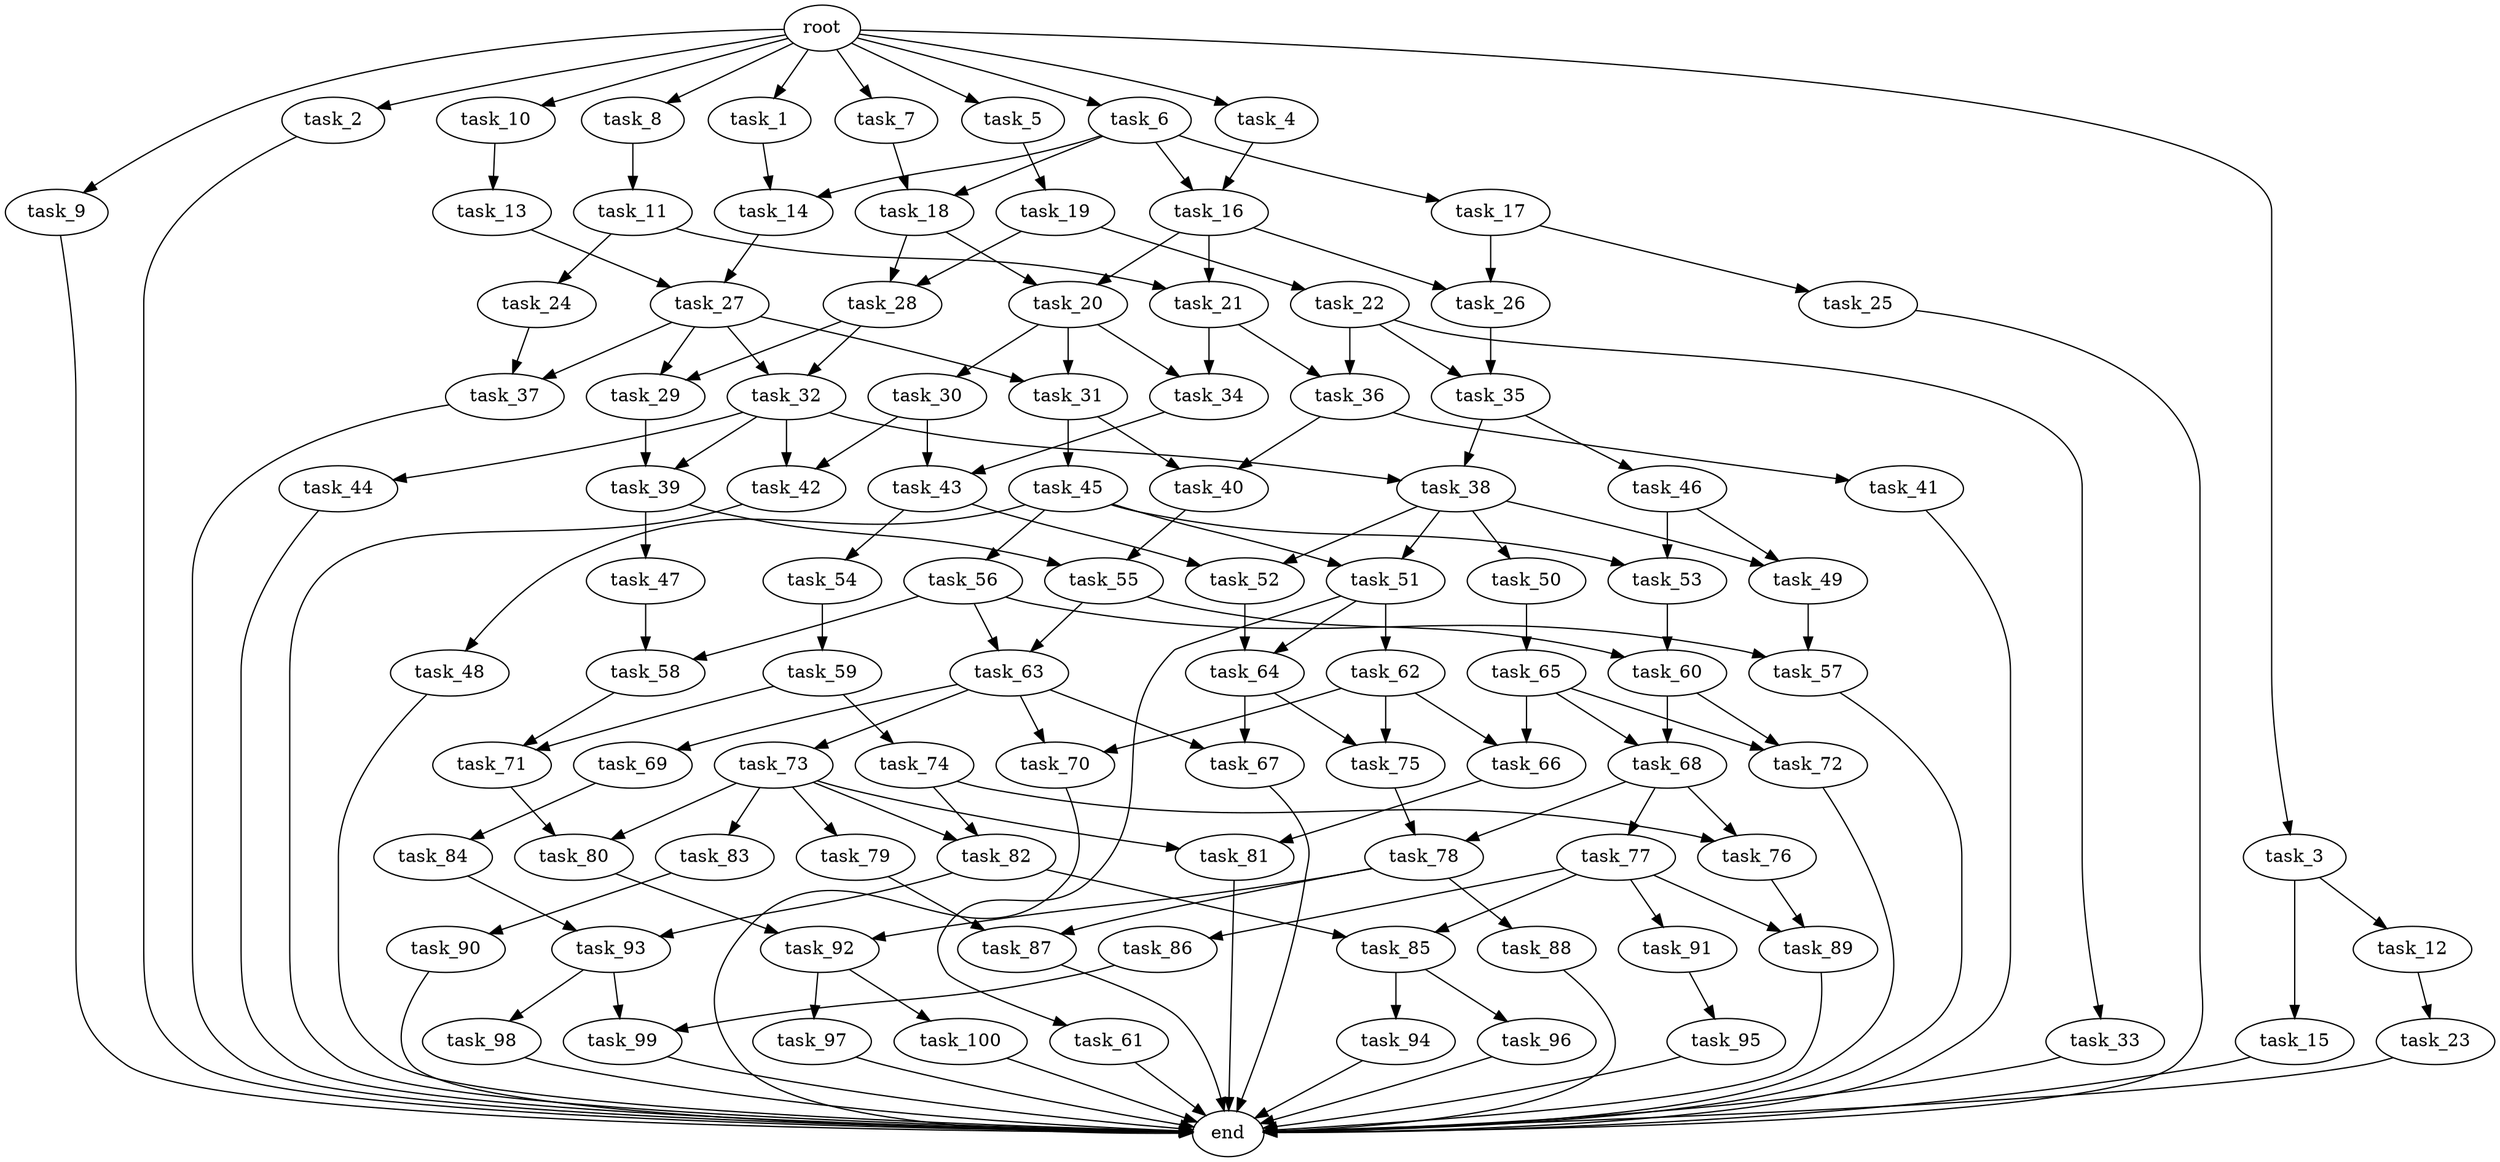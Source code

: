 digraph G {
  task_13 [size="2.770759e+09"];
  task_10 [size="2.209045e+09"];
  task_84 [size="2.842381e+09"];
  task_54 [size="1.756338e+09"];
  task_50 [size="4.054592e+09"];
  task_58 [size="3.218292e+09"];
  task_14 [size="1.233672e+09"];
  root [size="0.000000e+00"];
  task_68 [size="1.190109e+09"];
  task_15 [size="4.616996e+09"];
  task_1 [size="1.330561e+09"];
  task_82 [size="2.396447e+09"];
  task_35 [size="3.682613e+09"];
  task_17 [size="1.349013e+08"];
  task_79 [size="3.320235e+09"];
  task_24 [size="2.842792e+09"];
  task_7 [size="1.922323e+09"];
  task_37 [size="7.187677e+08"];
  task_69 [size="3.683975e+08"];
  task_87 [size="5.745094e+08"];
  task_16 [size="4.283888e+09"];
  task_25 [size="2.984999e+09"];
  task_22 [size="5.307357e+08"];
  task_99 [size="2.714165e+09"];
  task_9 [size="3.913840e+09"];
  task_12 [size="3.804309e+08"];
  task_38 [size="4.022137e+09"];
  task_8 [size="1.418043e+09"];
  task_62 [size="1.536305e+09"];
  task_93 [size="3.335053e+09"];
  task_48 [size="1.084736e+09"];
  task_20 [size="4.951183e+08"];
  task_65 [size="2.390833e+09"];
  task_41 [size="1.587210e+08"];
  task_2 [size="1.219227e+08"];
  task_85 [size="1.201915e+09"];
  task_33 [size="1.443901e+09"];
  task_43 [size="3.270918e+09"];
  task_52 [size="1.006477e+09"];
  task_56 [size="4.680237e+08"];
  task_98 [size="3.814875e+09"];
  task_90 [size="2.738729e+09"];
  task_5 [size="1.029348e+09"];
  task_29 [size="3.057275e+09"];
  task_44 [size="2.945534e+09"];
  task_59 [size="2.799772e+09"];
  task_26 [size="4.391138e+08"];
  task_67 [size="1.600363e+09"];
  task_34 [size="6.058750e+08"];
  task_23 [size="1.905543e+09"];
  task_42 [size="4.126991e+09"];
  task_80 [size="2.291393e+09"];
  task_31 [size="4.492593e+09"];
  task_36 [size="4.891983e+09"];
  task_3 [size="1.122582e+09"];
  task_94 [size="1.158016e+09"];
  task_19 [size="3.332353e+09"];
  task_92 [size="1.316119e+08"];
  task_91 [size="4.899726e+09"];
  task_66 [size="1.429088e+09"];
  task_81 [size="2.768153e+09"];
  task_40 [size="5.987637e+08"];
  task_55 [size="4.579679e+09"];
  task_73 [size="4.947033e+09"];
  task_51 [size="2.136427e+09"];
  task_45 [size="2.386076e+09"];
  task_39 [size="2.922940e+09"];
  task_74 [size="2.594046e+09"];
  task_63 [size="3.929932e+09"];
  task_61 [size="1.572657e+09"];
  task_46 [size="2.011477e+09"];
  task_70 [size="3.004917e+09"];
  task_30 [size="3.774834e+09"];
  task_6 [size="1.323272e+09"];
  task_77 [size="1.593727e+09"];
  task_95 [size="3.864369e+09"];
  task_4 [size="9.619046e+07"];
  task_21 [size="2.462950e+09"];
  task_72 [size="2.959457e+09"];
  task_75 [size="9.575886e+08"];
  task_78 [size="1.322456e+08"];
  task_88 [size="3.513175e+09"];
  task_28 [size="6.707039e+07"];
  task_86 [size="9.291856e+08"];
  task_32 [size="4.695955e+09"];
  task_97 [size="8.293538e+08"];
  task_47 [size="1.060692e+09"];
  end [size="0.000000e+00"];
  task_71 [size="4.786252e+09"];
  task_89 [size="1.756673e+09"];
  task_49 [size="9.753639e+07"];
  task_53 [size="4.018315e+09"];
  task_100 [size="4.296690e+09"];
  task_57 [size="7.031674e+08"];
  task_96 [size="1.544940e+09"];
  task_64 [size="2.789651e+09"];
  task_83 [size="2.296733e+09"];
  task_27 [size="2.380690e+09"];
  task_11 [size="3.494867e+09"];
  task_76 [size="2.435231e+09"];
  task_18 [size="2.102408e+09"];
  task_60 [size="2.789028e+09"];

  task_13 -> task_27 [size="5.541517e+08"];
  task_10 -> task_13 [size="4.418091e+08"];
  task_84 -> task_93 [size="5.684761e+08"];
  task_54 -> task_59 [size="3.512676e+08"];
  task_50 -> task_65 [size="8.109185e+08"];
  task_58 -> task_71 [size="3.218292e+08"];
  task_14 -> task_27 [size="1.233672e+08"];
  root -> task_1 [size="1.000000e-12"];
  root -> task_6 [size="1.000000e-12"];
  root -> task_8 [size="1.000000e-12"];
  root -> task_5 [size="1.000000e-12"];
  root -> task_7 [size="1.000000e-12"];
  root -> task_3 [size="1.000000e-12"];
  root -> task_10 [size="1.000000e-12"];
  root -> task_4 [size="1.000000e-12"];
  root -> task_9 [size="1.000000e-12"];
  root -> task_2 [size="1.000000e-12"];
  task_68 -> task_78 [size="1.190109e+08"];
  task_68 -> task_77 [size="1.190109e+08"];
  task_68 -> task_76 [size="1.190109e+08"];
  task_15 -> end [size="1.000000e-12"];
  task_1 -> task_14 [size="2.661122e+08"];
  task_82 -> task_85 [size="2.396447e+08"];
  task_82 -> task_93 [size="2.396447e+08"];
  task_35 -> task_38 [size="3.682613e+08"];
  task_35 -> task_46 [size="3.682613e+08"];
  task_17 -> task_25 [size="2.698026e+07"];
  task_17 -> task_26 [size="2.698026e+07"];
  task_79 -> task_87 [size="6.640470e+08"];
  task_24 -> task_37 [size="5.685584e+08"];
  task_7 -> task_18 [size="3.844646e+08"];
  task_37 -> end [size="1.000000e-12"];
  task_69 -> task_84 [size="7.367950e+07"];
  task_87 -> end [size="1.000000e-12"];
  task_16 -> task_20 [size="4.283888e+08"];
  task_16 -> task_21 [size="4.283888e+08"];
  task_16 -> task_26 [size="4.283888e+08"];
  task_25 -> end [size="1.000000e-12"];
  task_22 -> task_36 [size="1.061471e+08"];
  task_22 -> task_33 [size="1.061471e+08"];
  task_22 -> task_35 [size="1.061471e+08"];
  task_99 -> end [size="1.000000e-12"];
  task_9 -> end [size="1.000000e-12"];
  task_12 -> task_23 [size="7.608618e+07"];
  task_38 -> task_50 [size="4.022137e+08"];
  task_38 -> task_52 [size="4.022137e+08"];
  task_38 -> task_51 [size="4.022137e+08"];
  task_38 -> task_49 [size="4.022137e+08"];
  task_8 -> task_11 [size="2.836087e+08"];
  task_62 -> task_75 [size="3.072611e+08"];
  task_62 -> task_66 [size="3.072611e+08"];
  task_62 -> task_70 [size="3.072611e+08"];
  task_93 -> task_99 [size="3.335053e+08"];
  task_93 -> task_98 [size="3.335053e+08"];
  task_48 -> end [size="1.000000e-12"];
  task_20 -> task_31 [size="4.951183e+07"];
  task_20 -> task_34 [size="4.951183e+07"];
  task_20 -> task_30 [size="4.951183e+07"];
  task_65 -> task_66 [size="4.781666e+08"];
  task_65 -> task_68 [size="4.781666e+08"];
  task_65 -> task_72 [size="4.781666e+08"];
  task_41 -> end [size="1.000000e-12"];
  task_2 -> end [size="1.000000e-12"];
  task_85 -> task_96 [size="1.201915e+08"];
  task_85 -> task_94 [size="1.201915e+08"];
  task_33 -> end [size="1.000000e-12"];
  task_43 -> task_52 [size="3.270918e+08"];
  task_43 -> task_54 [size="3.270918e+08"];
  task_52 -> task_64 [size="1.006477e+08"];
  task_56 -> task_63 [size="9.360474e+07"];
  task_56 -> task_58 [size="9.360474e+07"];
  task_56 -> task_57 [size="9.360474e+07"];
  task_98 -> end [size="1.000000e-12"];
  task_90 -> end [size="1.000000e-12"];
  task_5 -> task_19 [size="2.058696e+08"];
  task_29 -> task_39 [size="3.057275e+08"];
  task_44 -> end [size="1.000000e-12"];
  task_59 -> task_74 [size="5.599544e+08"];
  task_59 -> task_71 [size="5.599544e+08"];
  task_26 -> task_35 [size="4.391138e+07"];
  task_67 -> end [size="1.000000e-12"];
  task_34 -> task_43 [size="6.058750e+07"];
  task_23 -> end [size="1.000000e-12"];
  task_42 -> end [size="1.000000e-12"];
  task_80 -> task_92 [size="2.291393e+08"];
  task_31 -> task_40 [size="4.492593e+08"];
  task_31 -> task_45 [size="4.492593e+08"];
  task_36 -> task_40 [size="4.891983e+08"];
  task_36 -> task_41 [size="4.891983e+08"];
  task_3 -> task_15 [size="2.245165e+08"];
  task_3 -> task_12 [size="2.245165e+08"];
  task_94 -> end [size="1.000000e-12"];
  task_19 -> task_28 [size="6.664707e+08"];
  task_19 -> task_22 [size="6.664707e+08"];
  task_92 -> task_97 [size="1.316119e+07"];
  task_92 -> task_100 [size="1.316119e+07"];
  task_91 -> task_95 [size="9.799452e+08"];
  task_66 -> task_81 [size="1.429088e+08"];
  task_81 -> end [size="1.000000e-12"];
  task_40 -> task_55 [size="5.987637e+07"];
  task_55 -> task_63 [size="4.579679e+08"];
  task_55 -> task_60 [size="4.579679e+08"];
  task_73 -> task_79 [size="9.894065e+08"];
  task_73 -> task_81 [size="9.894065e+08"];
  task_73 -> task_83 [size="9.894065e+08"];
  task_73 -> task_80 [size="9.894065e+08"];
  task_73 -> task_82 [size="9.894065e+08"];
  task_51 -> task_64 [size="2.136427e+08"];
  task_51 -> task_62 [size="2.136427e+08"];
  task_51 -> task_61 [size="2.136427e+08"];
  task_45 -> task_51 [size="4.772152e+08"];
  task_45 -> task_56 [size="4.772152e+08"];
  task_45 -> task_48 [size="4.772152e+08"];
  task_45 -> task_53 [size="4.772152e+08"];
  task_39 -> task_47 [size="2.922940e+08"];
  task_39 -> task_55 [size="2.922940e+08"];
  task_74 -> task_76 [size="5.188092e+08"];
  task_74 -> task_82 [size="5.188092e+08"];
  task_63 -> task_67 [size="3.929932e+08"];
  task_63 -> task_69 [size="3.929932e+08"];
  task_63 -> task_70 [size="3.929932e+08"];
  task_63 -> task_73 [size="3.929932e+08"];
  task_61 -> end [size="1.000000e-12"];
  task_46 -> task_49 [size="4.022953e+08"];
  task_46 -> task_53 [size="4.022953e+08"];
  task_70 -> end [size="1.000000e-12"];
  task_30 -> task_42 [size="7.549669e+08"];
  task_30 -> task_43 [size="7.549669e+08"];
  task_6 -> task_17 [size="2.646543e+08"];
  task_6 -> task_14 [size="2.646543e+08"];
  task_6 -> task_18 [size="2.646543e+08"];
  task_6 -> task_16 [size="2.646543e+08"];
  task_77 -> task_85 [size="3.187455e+08"];
  task_77 -> task_89 [size="3.187455e+08"];
  task_77 -> task_86 [size="3.187455e+08"];
  task_77 -> task_91 [size="3.187455e+08"];
  task_95 -> end [size="1.000000e-12"];
  task_4 -> task_16 [size="1.923809e+07"];
  task_21 -> task_34 [size="2.462950e+08"];
  task_21 -> task_36 [size="2.462950e+08"];
  task_72 -> end [size="1.000000e-12"];
  task_75 -> task_78 [size="9.575886e+07"];
  task_78 -> task_87 [size="1.322456e+07"];
  task_78 -> task_88 [size="1.322456e+07"];
  task_78 -> task_92 [size="1.322456e+07"];
  task_88 -> end [size="1.000000e-12"];
  task_28 -> task_29 [size="6.707039e+06"];
  task_28 -> task_32 [size="6.707039e+06"];
  task_86 -> task_99 [size="1.858371e+08"];
  task_32 -> task_38 [size="4.695955e+08"];
  task_32 -> task_44 [size="4.695955e+08"];
  task_32 -> task_42 [size="4.695955e+08"];
  task_32 -> task_39 [size="4.695955e+08"];
  task_97 -> end [size="1.000000e-12"];
  task_47 -> task_58 [size="2.121385e+08"];
  task_71 -> task_80 [size="4.786252e+08"];
  task_89 -> end [size="1.000000e-12"];
  task_49 -> task_57 [size="9.753639e+06"];
  task_53 -> task_60 [size="4.018315e+08"];
  task_100 -> end [size="1.000000e-12"];
  task_57 -> end [size="1.000000e-12"];
  task_96 -> end [size="1.000000e-12"];
  task_64 -> task_67 [size="2.789651e+08"];
  task_64 -> task_75 [size="2.789651e+08"];
  task_83 -> task_90 [size="4.593465e+08"];
  task_27 -> task_29 [size="2.380690e+08"];
  task_27 -> task_31 [size="2.380690e+08"];
  task_27 -> task_32 [size="2.380690e+08"];
  task_27 -> task_37 [size="2.380690e+08"];
  task_11 -> task_24 [size="6.989735e+08"];
  task_11 -> task_21 [size="6.989735e+08"];
  task_76 -> task_89 [size="2.435231e+08"];
  task_18 -> task_20 [size="2.102408e+08"];
  task_18 -> task_28 [size="2.102408e+08"];
  task_60 -> task_68 [size="2.789028e+08"];
  task_60 -> task_72 [size="2.789028e+08"];
}

